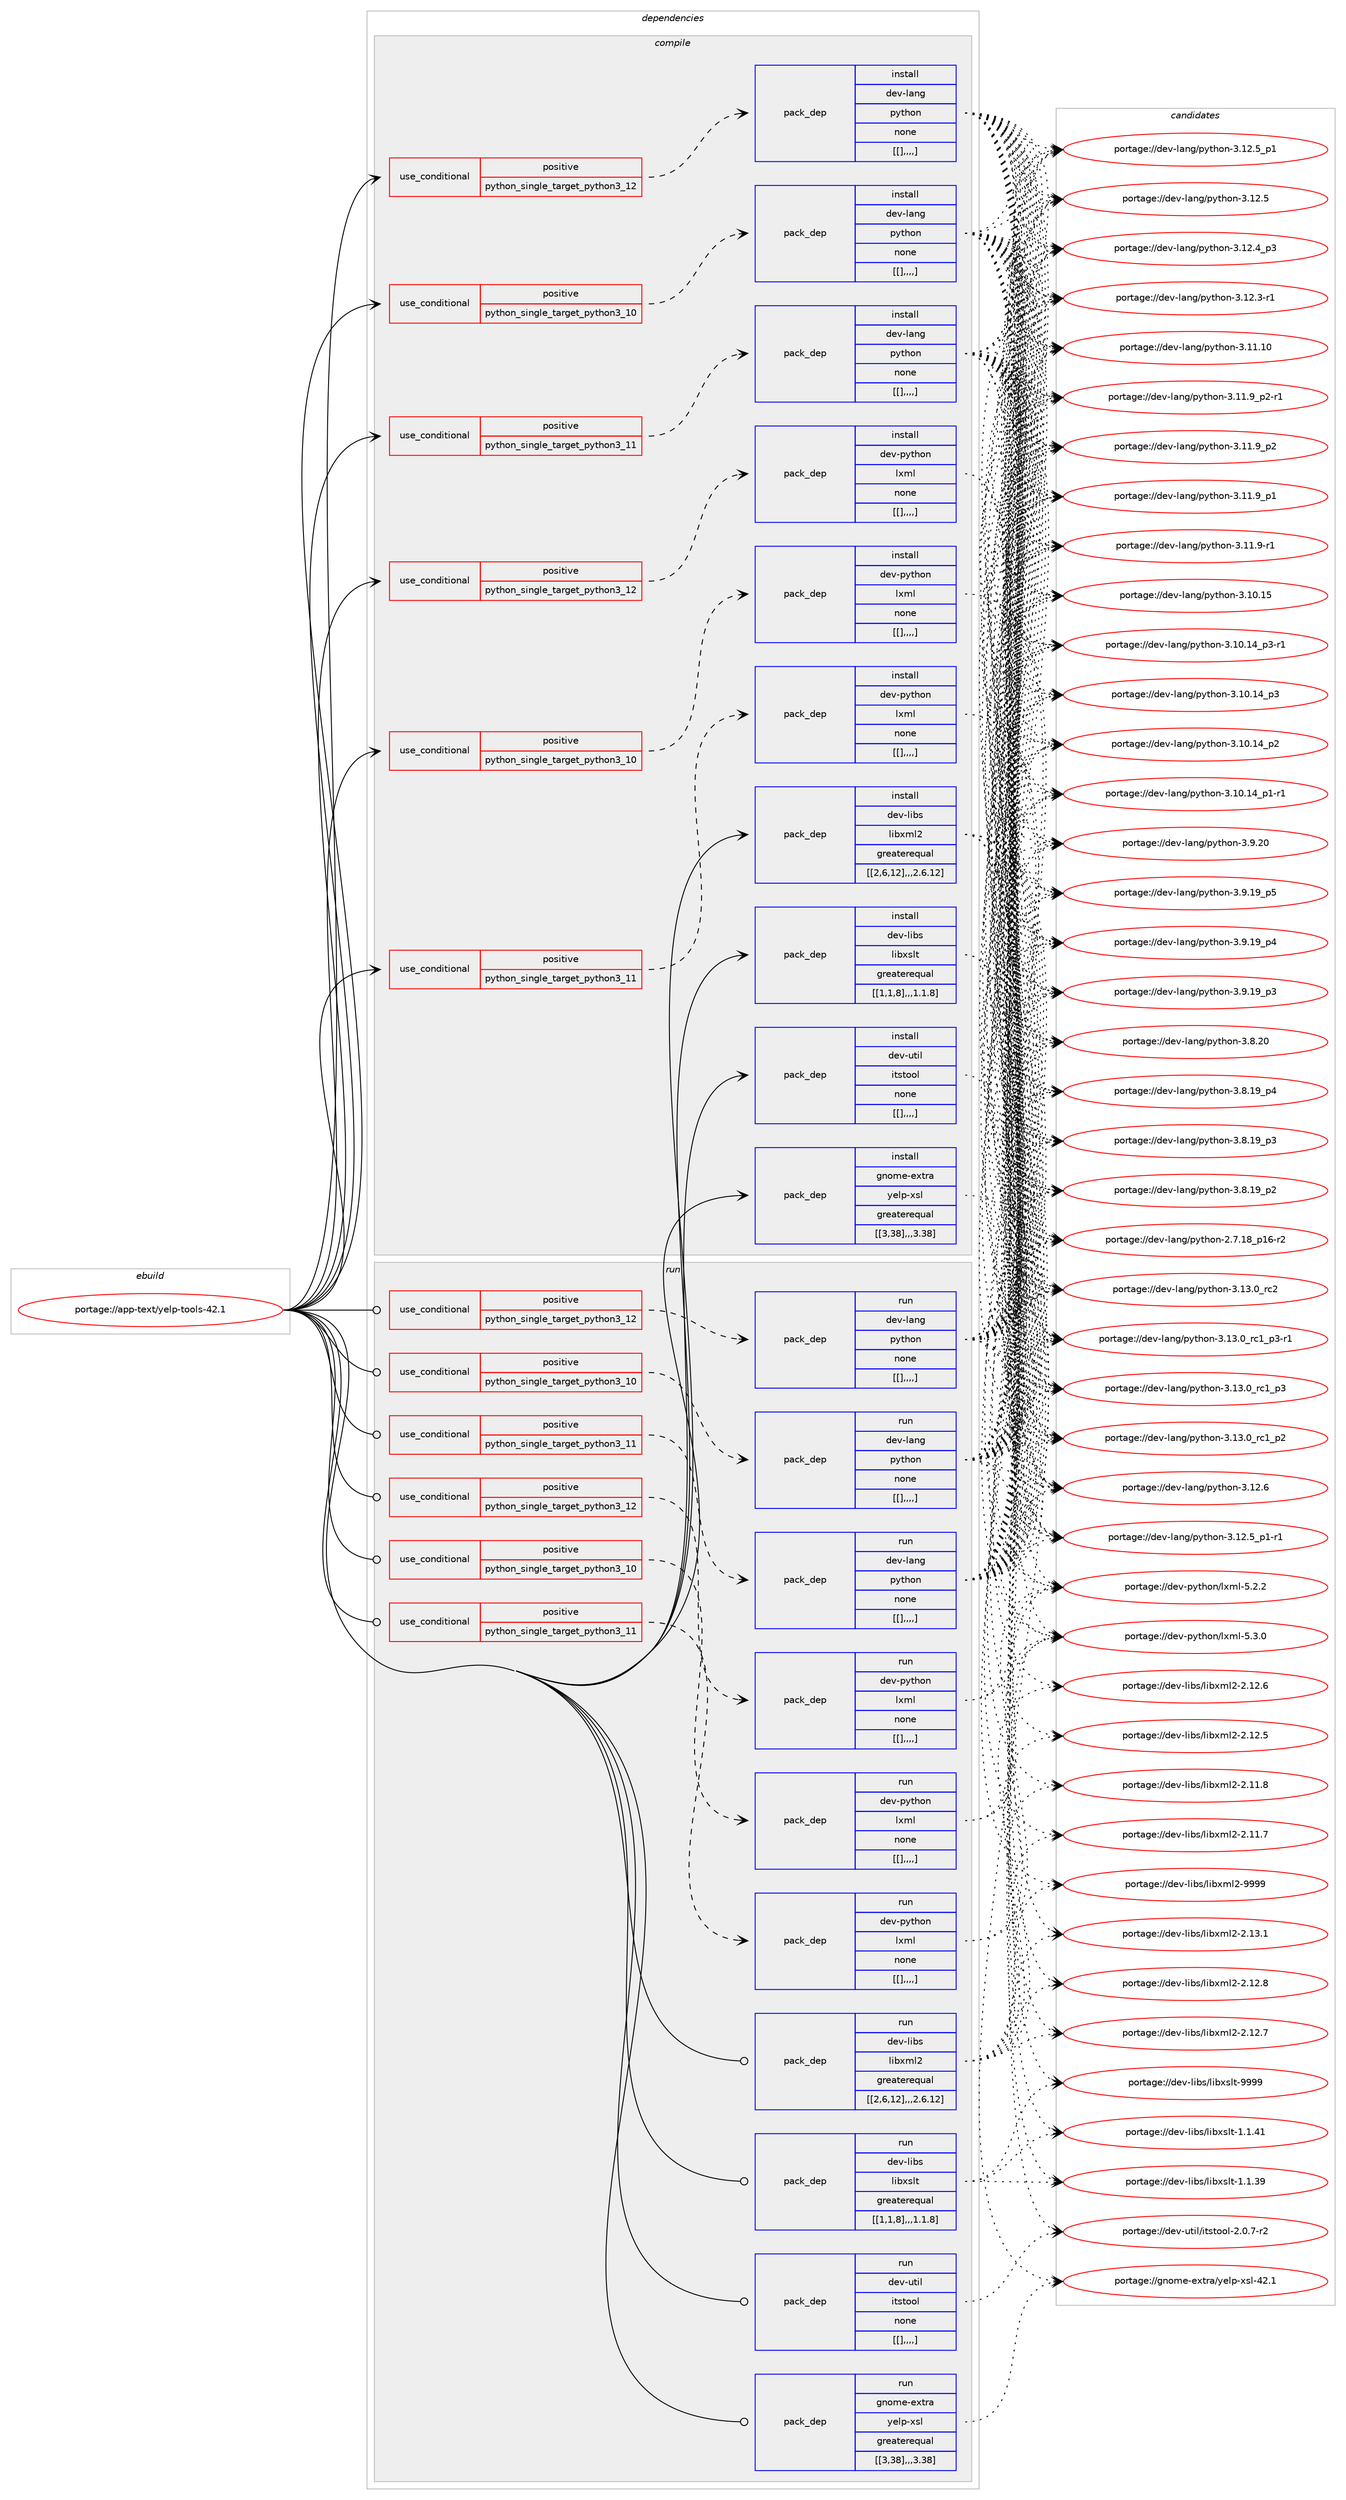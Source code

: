 digraph prolog {

# *************
# Graph options
# *************

newrank=true;
concentrate=true;
compound=true;
graph [rankdir=LR,fontname=Helvetica,fontsize=10,ranksep=1.5];#, ranksep=2.5, nodesep=0.2];
edge  [arrowhead=vee];
node  [fontname=Helvetica,fontsize=10];

# **********
# The ebuild
# **********

subgraph cluster_leftcol {
color=gray;
label=<<i>ebuild</i>>;
id [label="portage://app-text/yelp-tools-42.1", color=red, width=4, href="../app-text/yelp-tools-42.1.svg"];
}

# ****************
# The dependencies
# ****************

subgraph cluster_midcol {
color=gray;
label=<<i>dependencies</i>>;
subgraph cluster_compile {
fillcolor="#eeeeee";
style=filled;
label=<<i>compile</i>>;
subgraph cond16400 {
dependency60601 [label=<<TABLE BORDER="0" CELLBORDER="1" CELLSPACING="0" CELLPADDING="4"><TR><TD ROWSPAN="3" CELLPADDING="10">use_conditional</TD></TR><TR><TD>positive</TD></TR><TR><TD>python_single_target_python3_10</TD></TR></TABLE>>, shape=none, color=red];
subgraph pack43682 {
dependency60602 [label=<<TABLE BORDER="0" CELLBORDER="1" CELLSPACING="0" CELLPADDING="4" WIDTH="220"><TR><TD ROWSPAN="6" CELLPADDING="30">pack_dep</TD></TR><TR><TD WIDTH="110">install</TD></TR><TR><TD>dev-lang</TD></TR><TR><TD>python</TD></TR><TR><TD>none</TD></TR><TR><TD>[[],,,,]</TD></TR></TABLE>>, shape=none, color=blue];
}
dependency60601:e -> dependency60602:w [weight=20,style="dashed",arrowhead="vee"];
}
id:e -> dependency60601:w [weight=20,style="solid",arrowhead="vee"];
subgraph cond16401 {
dependency60603 [label=<<TABLE BORDER="0" CELLBORDER="1" CELLSPACING="0" CELLPADDING="4"><TR><TD ROWSPAN="3" CELLPADDING="10">use_conditional</TD></TR><TR><TD>positive</TD></TR><TR><TD>python_single_target_python3_10</TD></TR></TABLE>>, shape=none, color=red];
subgraph pack43683 {
dependency60604 [label=<<TABLE BORDER="0" CELLBORDER="1" CELLSPACING="0" CELLPADDING="4" WIDTH="220"><TR><TD ROWSPAN="6" CELLPADDING="30">pack_dep</TD></TR><TR><TD WIDTH="110">install</TD></TR><TR><TD>dev-python</TD></TR><TR><TD>lxml</TD></TR><TR><TD>none</TD></TR><TR><TD>[[],,,,]</TD></TR></TABLE>>, shape=none, color=blue];
}
dependency60603:e -> dependency60604:w [weight=20,style="dashed",arrowhead="vee"];
}
id:e -> dependency60603:w [weight=20,style="solid",arrowhead="vee"];
subgraph cond16402 {
dependency60605 [label=<<TABLE BORDER="0" CELLBORDER="1" CELLSPACING="0" CELLPADDING="4"><TR><TD ROWSPAN="3" CELLPADDING="10">use_conditional</TD></TR><TR><TD>positive</TD></TR><TR><TD>python_single_target_python3_11</TD></TR></TABLE>>, shape=none, color=red];
subgraph pack43684 {
dependency60606 [label=<<TABLE BORDER="0" CELLBORDER="1" CELLSPACING="0" CELLPADDING="4" WIDTH="220"><TR><TD ROWSPAN="6" CELLPADDING="30">pack_dep</TD></TR><TR><TD WIDTH="110">install</TD></TR><TR><TD>dev-lang</TD></TR><TR><TD>python</TD></TR><TR><TD>none</TD></TR><TR><TD>[[],,,,]</TD></TR></TABLE>>, shape=none, color=blue];
}
dependency60605:e -> dependency60606:w [weight=20,style="dashed",arrowhead="vee"];
}
id:e -> dependency60605:w [weight=20,style="solid",arrowhead="vee"];
subgraph cond16403 {
dependency60607 [label=<<TABLE BORDER="0" CELLBORDER="1" CELLSPACING="0" CELLPADDING="4"><TR><TD ROWSPAN="3" CELLPADDING="10">use_conditional</TD></TR><TR><TD>positive</TD></TR><TR><TD>python_single_target_python3_11</TD></TR></TABLE>>, shape=none, color=red];
subgraph pack43685 {
dependency60608 [label=<<TABLE BORDER="0" CELLBORDER="1" CELLSPACING="0" CELLPADDING="4" WIDTH="220"><TR><TD ROWSPAN="6" CELLPADDING="30">pack_dep</TD></TR><TR><TD WIDTH="110">install</TD></TR><TR><TD>dev-python</TD></TR><TR><TD>lxml</TD></TR><TR><TD>none</TD></TR><TR><TD>[[],,,,]</TD></TR></TABLE>>, shape=none, color=blue];
}
dependency60607:e -> dependency60608:w [weight=20,style="dashed",arrowhead="vee"];
}
id:e -> dependency60607:w [weight=20,style="solid",arrowhead="vee"];
subgraph cond16404 {
dependency60609 [label=<<TABLE BORDER="0" CELLBORDER="1" CELLSPACING="0" CELLPADDING="4"><TR><TD ROWSPAN="3" CELLPADDING="10">use_conditional</TD></TR><TR><TD>positive</TD></TR><TR><TD>python_single_target_python3_12</TD></TR></TABLE>>, shape=none, color=red];
subgraph pack43686 {
dependency60610 [label=<<TABLE BORDER="0" CELLBORDER="1" CELLSPACING="0" CELLPADDING="4" WIDTH="220"><TR><TD ROWSPAN="6" CELLPADDING="30">pack_dep</TD></TR><TR><TD WIDTH="110">install</TD></TR><TR><TD>dev-lang</TD></TR><TR><TD>python</TD></TR><TR><TD>none</TD></TR><TR><TD>[[],,,,]</TD></TR></TABLE>>, shape=none, color=blue];
}
dependency60609:e -> dependency60610:w [weight=20,style="dashed",arrowhead="vee"];
}
id:e -> dependency60609:w [weight=20,style="solid",arrowhead="vee"];
subgraph cond16405 {
dependency60611 [label=<<TABLE BORDER="0" CELLBORDER="1" CELLSPACING="0" CELLPADDING="4"><TR><TD ROWSPAN="3" CELLPADDING="10">use_conditional</TD></TR><TR><TD>positive</TD></TR><TR><TD>python_single_target_python3_12</TD></TR></TABLE>>, shape=none, color=red];
subgraph pack43687 {
dependency60612 [label=<<TABLE BORDER="0" CELLBORDER="1" CELLSPACING="0" CELLPADDING="4" WIDTH="220"><TR><TD ROWSPAN="6" CELLPADDING="30">pack_dep</TD></TR><TR><TD WIDTH="110">install</TD></TR><TR><TD>dev-python</TD></TR><TR><TD>lxml</TD></TR><TR><TD>none</TD></TR><TR><TD>[[],,,,]</TD></TR></TABLE>>, shape=none, color=blue];
}
dependency60611:e -> dependency60612:w [weight=20,style="dashed",arrowhead="vee"];
}
id:e -> dependency60611:w [weight=20,style="solid",arrowhead="vee"];
subgraph pack43688 {
dependency60613 [label=<<TABLE BORDER="0" CELLBORDER="1" CELLSPACING="0" CELLPADDING="4" WIDTH="220"><TR><TD ROWSPAN="6" CELLPADDING="30">pack_dep</TD></TR><TR><TD WIDTH="110">install</TD></TR><TR><TD>dev-libs</TD></TR><TR><TD>libxml2</TD></TR><TR><TD>greaterequal</TD></TR><TR><TD>[[2,6,12],,,2.6.12]</TD></TR></TABLE>>, shape=none, color=blue];
}
id:e -> dependency60613:w [weight=20,style="solid",arrowhead="vee"];
subgraph pack43689 {
dependency60614 [label=<<TABLE BORDER="0" CELLBORDER="1" CELLSPACING="0" CELLPADDING="4" WIDTH="220"><TR><TD ROWSPAN="6" CELLPADDING="30">pack_dep</TD></TR><TR><TD WIDTH="110">install</TD></TR><TR><TD>dev-libs</TD></TR><TR><TD>libxslt</TD></TR><TR><TD>greaterequal</TD></TR><TR><TD>[[1,1,8],,,1.1.8]</TD></TR></TABLE>>, shape=none, color=blue];
}
id:e -> dependency60614:w [weight=20,style="solid",arrowhead="vee"];
subgraph pack43690 {
dependency60615 [label=<<TABLE BORDER="0" CELLBORDER="1" CELLSPACING="0" CELLPADDING="4" WIDTH="220"><TR><TD ROWSPAN="6" CELLPADDING="30">pack_dep</TD></TR><TR><TD WIDTH="110">install</TD></TR><TR><TD>dev-util</TD></TR><TR><TD>itstool</TD></TR><TR><TD>none</TD></TR><TR><TD>[[],,,,]</TD></TR></TABLE>>, shape=none, color=blue];
}
id:e -> dependency60615:w [weight=20,style="solid",arrowhead="vee"];
subgraph pack43691 {
dependency60616 [label=<<TABLE BORDER="0" CELLBORDER="1" CELLSPACING="0" CELLPADDING="4" WIDTH="220"><TR><TD ROWSPAN="6" CELLPADDING="30">pack_dep</TD></TR><TR><TD WIDTH="110">install</TD></TR><TR><TD>gnome-extra</TD></TR><TR><TD>yelp-xsl</TD></TR><TR><TD>greaterequal</TD></TR><TR><TD>[[3,38],,,3.38]</TD></TR></TABLE>>, shape=none, color=blue];
}
id:e -> dependency60616:w [weight=20,style="solid",arrowhead="vee"];
}
subgraph cluster_compileandrun {
fillcolor="#eeeeee";
style=filled;
label=<<i>compile and run</i>>;
}
subgraph cluster_run {
fillcolor="#eeeeee";
style=filled;
label=<<i>run</i>>;
subgraph cond16406 {
dependency60617 [label=<<TABLE BORDER="0" CELLBORDER="1" CELLSPACING="0" CELLPADDING="4"><TR><TD ROWSPAN="3" CELLPADDING="10">use_conditional</TD></TR><TR><TD>positive</TD></TR><TR><TD>python_single_target_python3_10</TD></TR></TABLE>>, shape=none, color=red];
subgraph pack43692 {
dependency60618 [label=<<TABLE BORDER="0" CELLBORDER="1" CELLSPACING="0" CELLPADDING="4" WIDTH="220"><TR><TD ROWSPAN="6" CELLPADDING="30">pack_dep</TD></TR><TR><TD WIDTH="110">run</TD></TR><TR><TD>dev-lang</TD></TR><TR><TD>python</TD></TR><TR><TD>none</TD></TR><TR><TD>[[],,,,]</TD></TR></TABLE>>, shape=none, color=blue];
}
dependency60617:e -> dependency60618:w [weight=20,style="dashed",arrowhead="vee"];
}
id:e -> dependency60617:w [weight=20,style="solid",arrowhead="odot"];
subgraph cond16407 {
dependency60619 [label=<<TABLE BORDER="0" CELLBORDER="1" CELLSPACING="0" CELLPADDING="4"><TR><TD ROWSPAN="3" CELLPADDING="10">use_conditional</TD></TR><TR><TD>positive</TD></TR><TR><TD>python_single_target_python3_10</TD></TR></TABLE>>, shape=none, color=red];
subgraph pack43693 {
dependency60620 [label=<<TABLE BORDER="0" CELLBORDER="1" CELLSPACING="0" CELLPADDING="4" WIDTH="220"><TR><TD ROWSPAN="6" CELLPADDING="30">pack_dep</TD></TR><TR><TD WIDTH="110">run</TD></TR><TR><TD>dev-python</TD></TR><TR><TD>lxml</TD></TR><TR><TD>none</TD></TR><TR><TD>[[],,,,]</TD></TR></TABLE>>, shape=none, color=blue];
}
dependency60619:e -> dependency60620:w [weight=20,style="dashed",arrowhead="vee"];
}
id:e -> dependency60619:w [weight=20,style="solid",arrowhead="odot"];
subgraph cond16408 {
dependency60621 [label=<<TABLE BORDER="0" CELLBORDER="1" CELLSPACING="0" CELLPADDING="4"><TR><TD ROWSPAN="3" CELLPADDING="10">use_conditional</TD></TR><TR><TD>positive</TD></TR><TR><TD>python_single_target_python3_11</TD></TR></TABLE>>, shape=none, color=red];
subgraph pack43694 {
dependency60622 [label=<<TABLE BORDER="0" CELLBORDER="1" CELLSPACING="0" CELLPADDING="4" WIDTH="220"><TR><TD ROWSPAN="6" CELLPADDING="30">pack_dep</TD></TR><TR><TD WIDTH="110">run</TD></TR><TR><TD>dev-lang</TD></TR><TR><TD>python</TD></TR><TR><TD>none</TD></TR><TR><TD>[[],,,,]</TD></TR></TABLE>>, shape=none, color=blue];
}
dependency60621:e -> dependency60622:w [weight=20,style="dashed",arrowhead="vee"];
}
id:e -> dependency60621:w [weight=20,style="solid",arrowhead="odot"];
subgraph cond16409 {
dependency60623 [label=<<TABLE BORDER="0" CELLBORDER="1" CELLSPACING="0" CELLPADDING="4"><TR><TD ROWSPAN="3" CELLPADDING="10">use_conditional</TD></TR><TR><TD>positive</TD></TR><TR><TD>python_single_target_python3_11</TD></TR></TABLE>>, shape=none, color=red];
subgraph pack43695 {
dependency60624 [label=<<TABLE BORDER="0" CELLBORDER="1" CELLSPACING="0" CELLPADDING="4" WIDTH="220"><TR><TD ROWSPAN="6" CELLPADDING="30">pack_dep</TD></TR><TR><TD WIDTH="110">run</TD></TR><TR><TD>dev-python</TD></TR><TR><TD>lxml</TD></TR><TR><TD>none</TD></TR><TR><TD>[[],,,,]</TD></TR></TABLE>>, shape=none, color=blue];
}
dependency60623:e -> dependency60624:w [weight=20,style="dashed",arrowhead="vee"];
}
id:e -> dependency60623:w [weight=20,style="solid",arrowhead="odot"];
subgraph cond16410 {
dependency60625 [label=<<TABLE BORDER="0" CELLBORDER="1" CELLSPACING="0" CELLPADDING="4"><TR><TD ROWSPAN="3" CELLPADDING="10">use_conditional</TD></TR><TR><TD>positive</TD></TR><TR><TD>python_single_target_python3_12</TD></TR></TABLE>>, shape=none, color=red];
subgraph pack43696 {
dependency60626 [label=<<TABLE BORDER="0" CELLBORDER="1" CELLSPACING="0" CELLPADDING="4" WIDTH="220"><TR><TD ROWSPAN="6" CELLPADDING="30">pack_dep</TD></TR><TR><TD WIDTH="110">run</TD></TR><TR><TD>dev-lang</TD></TR><TR><TD>python</TD></TR><TR><TD>none</TD></TR><TR><TD>[[],,,,]</TD></TR></TABLE>>, shape=none, color=blue];
}
dependency60625:e -> dependency60626:w [weight=20,style="dashed",arrowhead="vee"];
}
id:e -> dependency60625:w [weight=20,style="solid",arrowhead="odot"];
subgraph cond16411 {
dependency60627 [label=<<TABLE BORDER="0" CELLBORDER="1" CELLSPACING="0" CELLPADDING="4"><TR><TD ROWSPAN="3" CELLPADDING="10">use_conditional</TD></TR><TR><TD>positive</TD></TR><TR><TD>python_single_target_python3_12</TD></TR></TABLE>>, shape=none, color=red];
subgraph pack43697 {
dependency60628 [label=<<TABLE BORDER="0" CELLBORDER="1" CELLSPACING="0" CELLPADDING="4" WIDTH="220"><TR><TD ROWSPAN="6" CELLPADDING="30">pack_dep</TD></TR><TR><TD WIDTH="110">run</TD></TR><TR><TD>dev-python</TD></TR><TR><TD>lxml</TD></TR><TR><TD>none</TD></TR><TR><TD>[[],,,,]</TD></TR></TABLE>>, shape=none, color=blue];
}
dependency60627:e -> dependency60628:w [weight=20,style="dashed",arrowhead="vee"];
}
id:e -> dependency60627:w [weight=20,style="solid",arrowhead="odot"];
subgraph pack43698 {
dependency60629 [label=<<TABLE BORDER="0" CELLBORDER="1" CELLSPACING="0" CELLPADDING="4" WIDTH="220"><TR><TD ROWSPAN="6" CELLPADDING="30">pack_dep</TD></TR><TR><TD WIDTH="110">run</TD></TR><TR><TD>dev-libs</TD></TR><TR><TD>libxml2</TD></TR><TR><TD>greaterequal</TD></TR><TR><TD>[[2,6,12],,,2.6.12]</TD></TR></TABLE>>, shape=none, color=blue];
}
id:e -> dependency60629:w [weight=20,style="solid",arrowhead="odot"];
subgraph pack43699 {
dependency60630 [label=<<TABLE BORDER="0" CELLBORDER="1" CELLSPACING="0" CELLPADDING="4" WIDTH="220"><TR><TD ROWSPAN="6" CELLPADDING="30">pack_dep</TD></TR><TR><TD WIDTH="110">run</TD></TR><TR><TD>dev-libs</TD></TR><TR><TD>libxslt</TD></TR><TR><TD>greaterequal</TD></TR><TR><TD>[[1,1,8],,,1.1.8]</TD></TR></TABLE>>, shape=none, color=blue];
}
id:e -> dependency60630:w [weight=20,style="solid",arrowhead="odot"];
subgraph pack43700 {
dependency60631 [label=<<TABLE BORDER="0" CELLBORDER="1" CELLSPACING="0" CELLPADDING="4" WIDTH="220"><TR><TD ROWSPAN="6" CELLPADDING="30">pack_dep</TD></TR><TR><TD WIDTH="110">run</TD></TR><TR><TD>dev-util</TD></TR><TR><TD>itstool</TD></TR><TR><TD>none</TD></TR><TR><TD>[[],,,,]</TD></TR></TABLE>>, shape=none, color=blue];
}
id:e -> dependency60631:w [weight=20,style="solid",arrowhead="odot"];
subgraph pack43701 {
dependency60632 [label=<<TABLE BORDER="0" CELLBORDER="1" CELLSPACING="0" CELLPADDING="4" WIDTH="220"><TR><TD ROWSPAN="6" CELLPADDING="30">pack_dep</TD></TR><TR><TD WIDTH="110">run</TD></TR><TR><TD>gnome-extra</TD></TR><TR><TD>yelp-xsl</TD></TR><TR><TD>greaterequal</TD></TR><TR><TD>[[3,38],,,3.38]</TD></TR></TABLE>>, shape=none, color=blue];
}
id:e -> dependency60632:w [weight=20,style="solid",arrowhead="odot"];
}
}

# **************
# The candidates
# **************

subgraph cluster_choices {
rank=same;
color=gray;
label=<<i>candidates</i>>;

subgraph choice43682 {
color=black;
nodesep=1;
choice10010111845108971101034711212111610411111045514649514648951149950 [label="portage://dev-lang/python-3.13.0_rc2", color=red, width=4,href="../dev-lang/python-3.13.0_rc2.svg"];
choice1001011184510897110103471121211161041111104551464951464895114994995112514511449 [label="portage://dev-lang/python-3.13.0_rc1_p3-r1", color=red, width=4,href="../dev-lang/python-3.13.0_rc1_p3-r1.svg"];
choice100101118451089711010347112121116104111110455146495146489511499499511251 [label="portage://dev-lang/python-3.13.0_rc1_p3", color=red, width=4,href="../dev-lang/python-3.13.0_rc1_p3.svg"];
choice100101118451089711010347112121116104111110455146495146489511499499511250 [label="portage://dev-lang/python-3.13.0_rc1_p2", color=red, width=4,href="../dev-lang/python-3.13.0_rc1_p2.svg"];
choice10010111845108971101034711212111610411111045514649504654 [label="portage://dev-lang/python-3.12.6", color=red, width=4,href="../dev-lang/python-3.12.6.svg"];
choice1001011184510897110103471121211161041111104551464950465395112494511449 [label="portage://dev-lang/python-3.12.5_p1-r1", color=red, width=4,href="../dev-lang/python-3.12.5_p1-r1.svg"];
choice100101118451089711010347112121116104111110455146495046539511249 [label="portage://dev-lang/python-3.12.5_p1", color=red, width=4,href="../dev-lang/python-3.12.5_p1.svg"];
choice10010111845108971101034711212111610411111045514649504653 [label="portage://dev-lang/python-3.12.5", color=red, width=4,href="../dev-lang/python-3.12.5.svg"];
choice100101118451089711010347112121116104111110455146495046529511251 [label="portage://dev-lang/python-3.12.4_p3", color=red, width=4,href="../dev-lang/python-3.12.4_p3.svg"];
choice100101118451089711010347112121116104111110455146495046514511449 [label="portage://dev-lang/python-3.12.3-r1", color=red, width=4,href="../dev-lang/python-3.12.3-r1.svg"];
choice1001011184510897110103471121211161041111104551464949464948 [label="portage://dev-lang/python-3.11.10", color=red, width=4,href="../dev-lang/python-3.11.10.svg"];
choice1001011184510897110103471121211161041111104551464949465795112504511449 [label="portage://dev-lang/python-3.11.9_p2-r1", color=red, width=4,href="../dev-lang/python-3.11.9_p2-r1.svg"];
choice100101118451089711010347112121116104111110455146494946579511250 [label="portage://dev-lang/python-3.11.9_p2", color=red, width=4,href="../dev-lang/python-3.11.9_p2.svg"];
choice100101118451089711010347112121116104111110455146494946579511249 [label="portage://dev-lang/python-3.11.9_p1", color=red, width=4,href="../dev-lang/python-3.11.9_p1.svg"];
choice100101118451089711010347112121116104111110455146494946574511449 [label="portage://dev-lang/python-3.11.9-r1", color=red, width=4,href="../dev-lang/python-3.11.9-r1.svg"];
choice1001011184510897110103471121211161041111104551464948464953 [label="portage://dev-lang/python-3.10.15", color=red, width=4,href="../dev-lang/python-3.10.15.svg"];
choice100101118451089711010347112121116104111110455146494846495295112514511449 [label="portage://dev-lang/python-3.10.14_p3-r1", color=red, width=4,href="../dev-lang/python-3.10.14_p3-r1.svg"];
choice10010111845108971101034711212111610411111045514649484649529511251 [label="portage://dev-lang/python-3.10.14_p3", color=red, width=4,href="../dev-lang/python-3.10.14_p3.svg"];
choice10010111845108971101034711212111610411111045514649484649529511250 [label="portage://dev-lang/python-3.10.14_p2", color=red, width=4,href="../dev-lang/python-3.10.14_p2.svg"];
choice100101118451089711010347112121116104111110455146494846495295112494511449 [label="portage://dev-lang/python-3.10.14_p1-r1", color=red, width=4,href="../dev-lang/python-3.10.14_p1-r1.svg"];
choice10010111845108971101034711212111610411111045514657465048 [label="portage://dev-lang/python-3.9.20", color=red, width=4,href="../dev-lang/python-3.9.20.svg"];
choice100101118451089711010347112121116104111110455146574649579511253 [label="portage://dev-lang/python-3.9.19_p5", color=red, width=4,href="../dev-lang/python-3.9.19_p5.svg"];
choice100101118451089711010347112121116104111110455146574649579511252 [label="portage://dev-lang/python-3.9.19_p4", color=red, width=4,href="../dev-lang/python-3.9.19_p4.svg"];
choice100101118451089711010347112121116104111110455146574649579511251 [label="portage://dev-lang/python-3.9.19_p3", color=red, width=4,href="../dev-lang/python-3.9.19_p3.svg"];
choice10010111845108971101034711212111610411111045514656465048 [label="portage://dev-lang/python-3.8.20", color=red, width=4,href="../dev-lang/python-3.8.20.svg"];
choice100101118451089711010347112121116104111110455146564649579511252 [label="portage://dev-lang/python-3.8.19_p4", color=red, width=4,href="../dev-lang/python-3.8.19_p4.svg"];
choice100101118451089711010347112121116104111110455146564649579511251 [label="portage://dev-lang/python-3.8.19_p3", color=red, width=4,href="../dev-lang/python-3.8.19_p3.svg"];
choice100101118451089711010347112121116104111110455146564649579511250 [label="portage://dev-lang/python-3.8.19_p2", color=red, width=4,href="../dev-lang/python-3.8.19_p2.svg"];
choice100101118451089711010347112121116104111110455046554649569511249544511450 [label="portage://dev-lang/python-2.7.18_p16-r2", color=red, width=4,href="../dev-lang/python-2.7.18_p16-r2.svg"];
dependency60602:e -> choice10010111845108971101034711212111610411111045514649514648951149950:w [style=dotted,weight="100"];
dependency60602:e -> choice1001011184510897110103471121211161041111104551464951464895114994995112514511449:w [style=dotted,weight="100"];
dependency60602:e -> choice100101118451089711010347112121116104111110455146495146489511499499511251:w [style=dotted,weight="100"];
dependency60602:e -> choice100101118451089711010347112121116104111110455146495146489511499499511250:w [style=dotted,weight="100"];
dependency60602:e -> choice10010111845108971101034711212111610411111045514649504654:w [style=dotted,weight="100"];
dependency60602:e -> choice1001011184510897110103471121211161041111104551464950465395112494511449:w [style=dotted,weight="100"];
dependency60602:e -> choice100101118451089711010347112121116104111110455146495046539511249:w [style=dotted,weight="100"];
dependency60602:e -> choice10010111845108971101034711212111610411111045514649504653:w [style=dotted,weight="100"];
dependency60602:e -> choice100101118451089711010347112121116104111110455146495046529511251:w [style=dotted,weight="100"];
dependency60602:e -> choice100101118451089711010347112121116104111110455146495046514511449:w [style=dotted,weight="100"];
dependency60602:e -> choice1001011184510897110103471121211161041111104551464949464948:w [style=dotted,weight="100"];
dependency60602:e -> choice1001011184510897110103471121211161041111104551464949465795112504511449:w [style=dotted,weight="100"];
dependency60602:e -> choice100101118451089711010347112121116104111110455146494946579511250:w [style=dotted,weight="100"];
dependency60602:e -> choice100101118451089711010347112121116104111110455146494946579511249:w [style=dotted,weight="100"];
dependency60602:e -> choice100101118451089711010347112121116104111110455146494946574511449:w [style=dotted,weight="100"];
dependency60602:e -> choice1001011184510897110103471121211161041111104551464948464953:w [style=dotted,weight="100"];
dependency60602:e -> choice100101118451089711010347112121116104111110455146494846495295112514511449:w [style=dotted,weight="100"];
dependency60602:e -> choice10010111845108971101034711212111610411111045514649484649529511251:w [style=dotted,weight="100"];
dependency60602:e -> choice10010111845108971101034711212111610411111045514649484649529511250:w [style=dotted,weight="100"];
dependency60602:e -> choice100101118451089711010347112121116104111110455146494846495295112494511449:w [style=dotted,weight="100"];
dependency60602:e -> choice10010111845108971101034711212111610411111045514657465048:w [style=dotted,weight="100"];
dependency60602:e -> choice100101118451089711010347112121116104111110455146574649579511253:w [style=dotted,weight="100"];
dependency60602:e -> choice100101118451089711010347112121116104111110455146574649579511252:w [style=dotted,weight="100"];
dependency60602:e -> choice100101118451089711010347112121116104111110455146574649579511251:w [style=dotted,weight="100"];
dependency60602:e -> choice10010111845108971101034711212111610411111045514656465048:w [style=dotted,weight="100"];
dependency60602:e -> choice100101118451089711010347112121116104111110455146564649579511252:w [style=dotted,weight="100"];
dependency60602:e -> choice100101118451089711010347112121116104111110455146564649579511251:w [style=dotted,weight="100"];
dependency60602:e -> choice100101118451089711010347112121116104111110455146564649579511250:w [style=dotted,weight="100"];
dependency60602:e -> choice100101118451089711010347112121116104111110455046554649569511249544511450:w [style=dotted,weight="100"];
}
subgraph choice43683 {
color=black;
nodesep=1;
choice1001011184511212111610411111047108120109108455346514648 [label="portage://dev-python/lxml-5.3.0", color=red, width=4,href="../dev-python/lxml-5.3.0.svg"];
choice1001011184511212111610411111047108120109108455346504650 [label="portage://dev-python/lxml-5.2.2", color=red, width=4,href="../dev-python/lxml-5.2.2.svg"];
dependency60604:e -> choice1001011184511212111610411111047108120109108455346514648:w [style=dotted,weight="100"];
dependency60604:e -> choice1001011184511212111610411111047108120109108455346504650:w [style=dotted,weight="100"];
}
subgraph choice43684 {
color=black;
nodesep=1;
choice10010111845108971101034711212111610411111045514649514648951149950 [label="portage://dev-lang/python-3.13.0_rc2", color=red, width=4,href="../dev-lang/python-3.13.0_rc2.svg"];
choice1001011184510897110103471121211161041111104551464951464895114994995112514511449 [label="portage://dev-lang/python-3.13.0_rc1_p3-r1", color=red, width=4,href="../dev-lang/python-3.13.0_rc1_p3-r1.svg"];
choice100101118451089711010347112121116104111110455146495146489511499499511251 [label="portage://dev-lang/python-3.13.0_rc1_p3", color=red, width=4,href="../dev-lang/python-3.13.0_rc1_p3.svg"];
choice100101118451089711010347112121116104111110455146495146489511499499511250 [label="portage://dev-lang/python-3.13.0_rc1_p2", color=red, width=4,href="../dev-lang/python-3.13.0_rc1_p2.svg"];
choice10010111845108971101034711212111610411111045514649504654 [label="portage://dev-lang/python-3.12.6", color=red, width=4,href="../dev-lang/python-3.12.6.svg"];
choice1001011184510897110103471121211161041111104551464950465395112494511449 [label="portage://dev-lang/python-3.12.5_p1-r1", color=red, width=4,href="../dev-lang/python-3.12.5_p1-r1.svg"];
choice100101118451089711010347112121116104111110455146495046539511249 [label="portage://dev-lang/python-3.12.5_p1", color=red, width=4,href="../dev-lang/python-3.12.5_p1.svg"];
choice10010111845108971101034711212111610411111045514649504653 [label="portage://dev-lang/python-3.12.5", color=red, width=4,href="../dev-lang/python-3.12.5.svg"];
choice100101118451089711010347112121116104111110455146495046529511251 [label="portage://dev-lang/python-3.12.4_p3", color=red, width=4,href="../dev-lang/python-3.12.4_p3.svg"];
choice100101118451089711010347112121116104111110455146495046514511449 [label="portage://dev-lang/python-3.12.3-r1", color=red, width=4,href="../dev-lang/python-3.12.3-r1.svg"];
choice1001011184510897110103471121211161041111104551464949464948 [label="portage://dev-lang/python-3.11.10", color=red, width=4,href="../dev-lang/python-3.11.10.svg"];
choice1001011184510897110103471121211161041111104551464949465795112504511449 [label="portage://dev-lang/python-3.11.9_p2-r1", color=red, width=4,href="../dev-lang/python-3.11.9_p2-r1.svg"];
choice100101118451089711010347112121116104111110455146494946579511250 [label="portage://dev-lang/python-3.11.9_p2", color=red, width=4,href="../dev-lang/python-3.11.9_p2.svg"];
choice100101118451089711010347112121116104111110455146494946579511249 [label="portage://dev-lang/python-3.11.9_p1", color=red, width=4,href="../dev-lang/python-3.11.9_p1.svg"];
choice100101118451089711010347112121116104111110455146494946574511449 [label="portage://dev-lang/python-3.11.9-r1", color=red, width=4,href="../dev-lang/python-3.11.9-r1.svg"];
choice1001011184510897110103471121211161041111104551464948464953 [label="portage://dev-lang/python-3.10.15", color=red, width=4,href="../dev-lang/python-3.10.15.svg"];
choice100101118451089711010347112121116104111110455146494846495295112514511449 [label="portage://dev-lang/python-3.10.14_p3-r1", color=red, width=4,href="../dev-lang/python-3.10.14_p3-r1.svg"];
choice10010111845108971101034711212111610411111045514649484649529511251 [label="portage://dev-lang/python-3.10.14_p3", color=red, width=4,href="../dev-lang/python-3.10.14_p3.svg"];
choice10010111845108971101034711212111610411111045514649484649529511250 [label="portage://dev-lang/python-3.10.14_p2", color=red, width=4,href="../dev-lang/python-3.10.14_p2.svg"];
choice100101118451089711010347112121116104111110455146494846495295112494511449 [label="portage://dev-lang/python-3.10.14_p1-r1", color=red, width=4,href="../dev-lang/python-3.10.14_p1-r1.svg"];
choice10010111845108971101034711212111610411111045514657465048 [label="portage://dev-lang/python-3.9.20", color=red, width=4,href="../dev-lang/python-3.9.20.svg"];
choice100101118451089711010347112121116104111110455146574649579511253 [label="portage://dev-lang/python-3.9.19_p5", color=red, width=4,href="../dev-lang/python-3.9.19_p5.svg"];
choice100101118451089711010347112121116104111110455146574649579511252 [label="portage://dev-lang/python-3.9.19_p4", color=red, width=4,href="../dev-lang/python-3.9.19_p4.svg"];
choice100101118451089711010347112121116104111110455146574649579511251 [label="portage://dev-lang/python-3.9.19_p3", color=red, width=4,href="../dev-lang/python-3.9.19_p3.svg"];
choice10010111845108971101034711212111610411111045514656465048 [label="portage://dev-lang/python-3.8.20", color=red, width=4,href="../dev-lang/python-3.8.20.svg"];
choice100101118451089711010347112121116104111110455146564649579511252 [label="portage://dev-lang/python-3.8.19_p4", color=red, width=4,href="../dev-lang/python-3.8.19_p4.svg"];
choice100101118451089711010347112121116104111110455146564649579511251 [label="portage://dev-lang/python-3.8.19_p3", color=red, width=4,href="../dev-lang/python-3.8.19_p3.svg"];
choice100101118451089711010347112121116104111110455146564649579511250 [label="portage://dev-lang/python-3.8.19_p2", color=red, width=4,href="../dev-lang/python-3.8.19_p2.svg"];
choice100101118451089711010347112121116104111110455046554649569511249544511450 [label="portage://dev-lang/python-2.7.18_p16-r2", color=red, width=4,href="../dev-lang/python-2.7.18_p16-r2.svg"];
dependency60606:e -> choice10010111845108971101034711212111610411111045514649514648951149950:w [style=dotted,weight="100"];
dependency60606:e -> choice1001011184510897110103471121211161041111104551464951464895114994995112514511449:w [style=dotted,weight="100"];
dependency60606:e -> choice100101118451089711010347112121116104111110455146495146489511499499511251:w [style=dotted,weight="100"];
dependency60606:e -> choice100101118451089711010347112121116104111110455146495146489511499499511250:w [style=dotted,weight="100"];
dependency60606:e -> choice10010111845108971101034711212111610411111045514649504654:w [style=dotted,weight="100"];
dependency60606:e -> choice1001011184510897110103471121211161041111104551464950465395112494511449:w [style=dotted,weight="100"];
dependency60606:e -> choice100101118451089711010347112121116104111110455146495046539511249:w [style=dotted,weight="100"];
dependency60606:e -> choice10010111845108971101034711212111610411111045514649504653:w [style=dotted,weight="100"];
dependency60606:e -> choice100101118451089711010347112121116104111110455146495046529511251:w [style=dotted,weight="100"];
dependency60606:e -> choice100101118451089711010347112121116104111110455146495046514511449:w [style=dotted,weight="100"];
dependency60606:e -> choice1001011184510897110103471121211161041111104551464949464948:w [style=dotted,weight="100"];
dependency60606:e -> choice1001011184510897110103471121211161041111104551464949465795112504511449:w [style=dotted,weight="100"];
dependency60606:e -> choice100101118451089711010347112121116104111110455146494946579511250:w [style=dotted,weight="100"];
dependency60606:e -> choice100101118451089711010347112121116104111110455146494946579511249:w [style=dotted,weight="100"];
dependency60606:e -> choice100101118451089711010347112121116104111110455146494946574511449:w [style=dotted,weight="100"];
dependency60606:e -> choice1001011184510897110103471121211161041111104551464948464953:w [style=dotted,weight="100"];
dependency60606:e -> choice100101118451089711010347112121116104111110455146494846495295112514511449:w [style=dotted,weight="100"];
dependency60606:e -> choice10010111845108971101034711212111610411111045514649484649529511251:w [style=dotted,weight="100"];
dependency60606:e -> choice10010111845108971101034711212111610411111045514649484649529511250:w [style=dotted,weight="100"];
dependency60606:e -> choice100101118451089711010347112121116104111110455146494846495295112494511449:w [style=dotted,weight="100"];
dependency60606:e -> choice10010111845108971101034711212111610411111045514657465048:w [style=dotted,weight="100"];
dependency60606:e -> choice100101118451089711010347112121116104111110455146574649579511253:w [style=dotted,weight="100"];
dependency60606:e -> choice100101118451089711010347112121116104111110455146574649579511252:w [style=dotted,weight="100"];
dependency60606:e -> choice100101118451089711010347112121116104111110455146574649579511251:w [style=dotted,weight="100"];
dependency60606:e -> choice10010111845108971101034711212111610411111045514656465048:w [style=dotted,weight="100"];
dependency60606:e -> choice100101118451089711010347112121116104111110455146564649579511252:w [style=dotted,weight="100"];
dependency60606:e -> choice100101118451089711010347112121116104111110455146564649579511251:w [style=dotted,weight="100"];
dependency60606:e -> choice100101118451089711010347112121116104111110455146564649579511250:w [style=dotted,weight="100"];
dependency60606:e -> choice100101118451089711010347112121116104111110455046554649569511249544511450:w [style=dotted,weight="100"];
}
subgraph choice43685 {
color=black;
nodesep=1;
choice1001011184511212111610411111047108120109108455346514648 [label="portage://dev-python/lxml-5.3.0", color=red, width=4,href="../dev-python/lxml-5.3.0.svg"];
choice1001011184511212111610411111047108120109108455346504650 [label="portage://dev-python/lxml-5.2.2", color=red, width=4,href="../dev-python/lxml-5.2.2.svg"];
dependency60608:e -> choice1001011184511212111610411111047108120109108455346514648:w [style=dotted,weight="100"];
dependency60608:e -> choice1001011184511212111610411111047108120109108455346504650:w [style=dotted,weight="100"];
}
subgraph choice43686 {
color=black;
nodesep=1;
choice10010111845108971101034711212111610411111045514649514648951149950 [label="portage://dev-lang/python-3.13.0_rc2", color=red, width=4,href="../dev-lang/python-3.13.0_rc2.svg"];
choice1001011184510897110103471121211161041111104551464951464895114994995112514511449 [label="portage://dev-lang/python-3.13.0_rc1_p3-r1", color=red, width=4,href="../dev-lang/python-3.13.0_rc1_p3-r1.svg"];
choice100101118451089711010347112121116104111110455146495146489511499499511251 [label="portage://dev-lang/python-3.13.0_rc1_p3", color=red, width=4,href="../dev-lang/python-3.13.0_rc1_p3.svg"];
choice100101118451089711010347112121116104111110455146495146489511499499511250 [label="portage://dev-lang/python-3.13.0_rc1_p2", color=red, width=4,href="../dev-lang/python-3.13.0_rc1_p2.svg"];
choice10010111845108971101034711212111610411111045514649504654 [label="portage://dev-lang/python-3.12.6", color=red, width=4,href="../dev-lang/python-3.12.6.svg"];
choice1001011184510897110103471121211161041111104551464950465395112494511449 [label="portage://dev-lang/python-3.12.5_p1-r1", color=red, width=4,href="../dev-lang/python-3.12.5_p1-r1.svg"];
choice100101118451089711010347112121116104111110455146495046539511249 [label="portage://dev-lang/python-3.12.5_p1", color=red, width=4,href="../dev-lang/python-3.12.5_p1.svg"];
choice10010111845108971101034711212111610411111045514649504653 [label="portage://dev-lang/python-3.12.5", color=red, width=4,href="../dev-lang/python-3.12.5.svg"];
choice100101118451089711010347112121116104111110455146495046529511251 [label="portage://dev-lang/python-3.12.4_p3", color=red, width=4,href="../dev-lang/python-3.12.4_p3.svg"];
choice100101118451089711010347112121116104111110455146495046514511449 [label="portage://dev-lang/python-3.12.3-r1", color=red, width=4,href="../dev-lang/python-3.12.3-r1.svg"];
choice1001011184510897110103471121211161041111104551464949464948 [label="portage://dev-lang/python-3.11.10", color=red, width=4,href="../dev-lang/python-3.11.10.svg"];
choice1001011184510897110103471121211161041111104551464949465795112504511449 [label="portage://dev-lang/python-3.11.9_p2-r1", color=red, width=4,href="../dev-lang/python-3.11.9_p2-r1.svg"];
choice100101118451089711010347112121116104111110455146494946579511250 [label="portage://dev-lang/python-3.11.9_p2", color=red, width=4,href="../dev-lang/python-3.11.9_p2.svg"];
choice100101118451089711010347112121116104111110455146494946579511249 [label="portage://dev-lang/python-3.11.9_p1", color=red, width=4,href="../dev-lang/python-3.11.9_p1.svg"];
choice100101118451089711010347112121116104111110455146494946574511449 [label="portage://dev-lang/python-3.11.9-r1", color=red, width=4,href="../dev-lang/python-3.11.9-r1.svg"];
choice1001011184510897110103471121211161041111104551464948464953 [label="portage://dev-lang/python-3.10.15", color=red, width=4,href="../dev-lang/python-3.10.15.svg"];
choice100101118451089711010347112121116104111110455146494846495295112514511449 [label="portage://dev-lang/python-3.10.14_p3-r1", color=red, width=4,href="../dev-lang/python-3.10.14_p3-r1.svg"];
choice10010111845108971101034711212111610411111045514649484649529511251 [label="portage://dev-lang/python-3.10.14_p3", color=red, width=4,href="../dev-lang/python-3.10.14_p3.svg"];
choice10010111845108971101034711212111610411111045514649484649529511250 [label="portage://dev-lang/python-3.10.14_p2", color=red, width=4,href="../dev-lang/python-3.10.14_p2.svg"];
choice100101118451089711010347112121116104111110455146494846495295112494511449 [label="portage://dev-lang/python-3.10.14_p1-r1", color=red, width=4,href="../dev-lang/python-3.10.14_p1-r1.svg"];
choice10010111845108971101034711212111610411111045514657465048 [label="portage://dev-lang/python-3.9.20", color=red, width=4,href="../dev-lang/python-3.9.20.svg"];
choice100101118451089711010347112121116104111110455146574649579511253 [label="portage://dev-lang/python-3.9.19_p5", color=red, width=4,href="../dev-lang/python-3.9.19_p5.svg"];
choice100101118451089711010347112121116104111110455146574649579511252 [label="portage://dev-lang/python-3.9.19_p4", color=red, width=4,href="../dev-lang/python-3.9.19_p4.svg"];
choice100101118451089711010347112121116104111110455146574649579511251 [label="portage://dev-lang/python-3.9.19_p3", color=red, width=4,href="../dev-lang/python-3.9.19_p3.svg"];
choice10010111845108971101034711212111610411111045514656465048 [label="portage://dev-lang/python-3.8.20", color=red, width=4,href="../dev-lang/python-3.8.20.svg"];
choice100101118451089711010347112121116104111110455146564649579511252 [label="portage://dev-lang/python-3.8.19_p4", color=red, width=4,href="../dev-lang/python-3.8.19_p4.svg"];
choice100101118451089711010347112121116104111110455146564649579511251 [label="portage://dev-lang/python-3.8.19_p3", color=red, width=4,href="../dev-lang/python-3.8.19_p3.svg"];
choice100101118451089711010347112121116104111110455146564649579511250 [label="portage://dev-lang/python-3.8.19_p2", color=red, width=4,href="../dev-lang/python-3.8.19_p2.svg"];
choice100101118451089711010347112121116104111110455046554649569511249544511450 [label="portage://dev-lang/python-2.7.18_p16-r2", color=red, width=4,href="../dev-lang/python-2.7.18_p16-r2.svg"];
dependency60610:e -> choice10010111845108971101034711212111610411111045514649514648951149950:w [style=dotted,weight="100"];
dependency60610:e -> choice1001011184510897110103471121211161041111104551464951464895114994995112514511449:w [style=dotted,weight="100"];
dependency60610:e -> choice100101118451089711010347112121116104111110455146495146489511499499511251:w [style=dotted,weight="100"];
dependency60610:e -> choice100101118451089711010347112121116104111110455146495146489511499499511250:w [style=dotted,weight="100"];
dependency60610:e -> choice10010111845108971101034711212111610411111045514649504654:w [style=dotted,weight="100"];
dependency60610:e -> choice1001011184510897110103471121211161041111104551464950465395112494511449:w [style=dotted,weight="100"];
dependency60610:e -> choice100101118451089711010347112121116104111110455146495046539511249:w [style=dotted,weight="100"];
dependency60610:e -> choice10010111845108971101034711212111610411111045514649504653:w [style=dotted,weight="100"];
dependency60610:e -> choice100101118451089711010347112121116104111110455146495046529511251:w [style=dotted,weight="100"];
dependency60610:e -> choice100101118451089711010347112121116104111110455146495046514511449:w [style=dotted,weight="100"];
dependency60610:e -> choice1001011184510897110103471121211161041111104551464949464948:w [style=dotted,weight="100"];
dependency60610:e -> choice1001011184510897110103471121211161041111104551464949465795112504511449:w [style=dotted,weight="100"];
dependency60610:e -> choice100101118451089711010347112121116104111110455146494946579511250:w [style=dotted,weight="100"];
dependency60610:e -> choice100101118451089711010347112121116104111110455146494946579511249:w [style=dotted,weight="100"];
dependency60610:e -> choice100101118451089711010347112121116104111110455146494946574511449:w [style=dotted,weight="100"];
dependency60610:e -> choice1001011184510897110103471121211161041111104551464948464953:w [style=dotted,weight="100"];
dependency60610:e -> choice100101118451089711010347112121116104111110455146494846495295112514511449:w [style=dotted,weight="100"];
dependency60610:e -> choice10010111845108971101034711212111610411111045514649484649529511251:w [style=dotted,weight="100"];
dependency60610:e -> choice10010111845108971101034711212111610411111045514649484649529511250:w [style=dotted,weight="100"];
dependency60610:e -> choice100101118451089711010347112121116104111110455146494846495295112494511449:w [style=dotted,weight="100"];
dependency60610:e -> choice10010111845108971101034711212111610411111045514657465048:w [style=dotted,weight="100"];
dependency60610:e -> choice100101118451089711010347112121116104111110455146574649579511253:w [style=dotted,weight="100"];
dependency60610:e -> choice100101118451089711010347112121116104111110455146574649579511252:w [style=dotted,weight="100"];
dependency60610:e -> choice100101118451089711010347112121116104111110455146574649579511251:w [style=dotted,weight="100"];
dependency60610:e -> choice10010111845108971101034711212111610411111045514656465048:w [style=dotted,weight="100"];
dependency60610:e -> choice100101118451089711010347112121116104111110455146564649579511252:w [style=dotted,weight="100"];
dependency60610:e -> choice100101118451089711010347112121116104111110455146564649579511251:w [style=dotted,weight="100"];
dependency60610:e -> choice100101118451089711010347112121116104111110455146564649579511250:w [style=dotted,weight="100"];
dependency60610:e -> choice100101118451089711010347112121116104111110455046554649569511249544511450:w [style=dotted,weight="100"];
}
subgraph choice43687 {
color=black;
nodesep=1;
choice1001011184511212111610411111047108120109108455346514648 [label="portage://dev-python/lxml-5.3.0", color=red, width=4,href="../dev-python/lxml-5.3.0.svg"];
choice1001011184511212111610411111047108120109108455346504650 [label="portage://dev-python/lxml-5.2.2", color=red, width=4,href="../dev-python/lxml-5.2.2.svg"];
dependency60612:e -> choice1001011184511212111610411111047108120109108455346514648:w [style=dotted,weight="100"];
dependency60612:e -> choice1001011184511212111610411111047108120109108455346504650:w [style=dotted,weight="100"];
}
subgraph choice43688 {
color=black;
nodesep=1;
choice10010111845108105981154710810598120109108504557575757 [label="portage://dev-libs/libxml2-9999", color=red, width=4,href="../dev-libs/libxml2-9999.svg"];
choice100101118451081059811547108105981201091085045504649514649 [label="portage://dev-libs/libxml2-2.13.1", color=red, width=4,href="../dev-libs/libxml2-2.13.1.svg"];
choice100101118451081059811547108105981201091085045504649504656 [label="portage://dev-libs/libxml2-2.12.8", color=red, width=4,href="../dev-libs/libxml2-2.12.8.svg"];
choice100101118451081059811547108105981201091085045504649504655 [label="portage://dev-libs/libxml2-2.12.7", color=red, width=4,href="../dev-libs/libxml2-2.12.7.svg"];
choice100101118451081059811547108105981201091085045504649504654 [label="portage://dev-libs/libxml2-2.12.6", color=red, width=4,href="../dev-libs/libxml2-2.12.6.svg"];
choice100101118451081059811547108105981201091085045504649504653 [label="portage://dev-libs/libxml2-2.12.5", color=red, width=4,href="../dev-libs/libxml2-2.12.5.svg"];
choice100101118451081059811547108105981201091085045504649494656 [label="portage://dev-libs/libxml2-2.11.8", color=red, width=4,href="../dev-libs/libxml2-2.11.8.svg"];
choice100101118451081059811547108105981201091085045504649494655 [label="portage://dev-libs/libxml2-2.11.7", color=red, width=4,href="../dev-libs/libxml2-2.11.7.svg"];
dependency60613:e -> choice10010111845108105981154710810598120109108504557575757:w [style=dotted,weight="100"];
dependency60613:e -> choice100101118451081059811547108105981201091085045504649514649:w [style=dotted,weight="100"];
dependency60613:e -> choice100101118451081059811547108105981201091085045504649504656:w [style=dotted,weight="100"];
dependency60613:e -> choice100101118451081059811547108105981201091085045504649504655:w [style=dotted,weight="100"];
dependency60613:e -> choice100101118451081059811547108105981201091085045504649504654:w [style=dotted,weight="100"];
dependency60613:e -> choice100101118451081059811547108105981201091085045504649504653:w [style=dotted,weight="100"];
dependency60613:e -> choice100101118451081059811547108105981201091085045504649494656:w [style=dotted,weight="100"];
dependency60613:e -> choice100101118451081059811547108105981201091085045504649494655:w [style=dotted,weight="100"];
}
subgraph choice43689 {
color=black;
nodesep=1;
choice100101118451081059811547108105981201151081164557575757 [label="portage://dev-libs/libxslt-9999", color=red, width=4,href="../dev-libs/libxslt-9999.svg"];
choice1001011184510810598115471081059812011510811645494649465249 [label="portage://dev-libs/libxslt-1.1.41", color=red, width=4,href="../dev-libs/libxslt-1.1.41.svg"];
choice1001011184510810598115471081059812011510811645494649465157 [label="portage://dev-libs/libxslt-1.1.39", color=red, width=4,href="../dev-libs/libxslt-1.1.39.svg"];
dependency60614:e -> choice100101118451081059811547108105981201151081164557575757:w [style=dotted,weight="100"];
dependency60614:e -> choice1001011184510810598115471081059812011510811645494649465249:w [style=dotted,weight="100"];
dependency60614:e -> choice1001011184510810598115471081059812011510811645494649465157:w [style=dotted,weight="100"];
}
subgraph choice43690 {
color=black;
nodesep=1;
choice10010111845117116105108471051161151161111111084550464846554511450 [label="portage://dev-util/itstool-2.0.7-r2", color=red, width=4,href="../dev-util/itstool-2.0.7-r2.svg"];
dependency60615:e -> choice10010111845117116105108471051161151161111111084550464846554511450:w [style=dotted,weight="100"];
}
subgraph choice43691 {
color=black;
nodesep=1;
choice103110111109101451011201161149747121101108112451201151084552504649 [label="portage://gnome-extra/yelp-xsl-42.1", color=red, width=4,href="../gnome-extra/yelp-xsl-42.1.svg"];
dependency60616:e -> choice103110111109101451011201161149747121101108112451201151084552504649:w [style=dotted,weight="100"];
}
subgraph choice43692 {
color=black;
nodesep=1;
choice10010111845108971101034711212111610411111045514649514648951149950 [label="portage://dev-lang/python-3.13.0_rc2", color=red, width=4,href="../dev-lang/python-3.13.0_rc2.svg"];
choice1001011184510897110103471121211161041111104551464951464895114994995112514511449 [label="portage://dev-lang/python-3.13.0_rc1_p3-r1", color=red, width=4,href="../dev-lang/python-3.13.0_rc1_p3-r1.svg"];
choice100101118451089711010347112121116104111110455146495146489511499499511251 [label="portage://dev-lang/python-3.13.0_rc1_p3", color=red, width=4,href="../dev-lang/python-3.13.0_rc1_p3.svg"];
choice100101118451089711010347112121116104111110455146495146489511499499511250 [label="portage://dev-lang/python-3.13.0_rc1_p2", color=red, width=4,href="../dev-lang/python-3.13.0_rc1_p2.svg"];
choice10010111845108971101034711212111610411111045514649504654 [label="portage://dev-lang/python-3.12.6", color=red, width=4,href="../dev-lang/python-3.12.6.svg"];
choice1001011184510897110103471121211161041111104551464950465395112494511449 [label="portage://dev-lang/python-3.12.5_p1-r1", color=red, width=4,href="../dev-lang/python-3.12.5_p1-r1.svg"];
choice100101118451089711010347112121116104111110455146495046539511249 [label="portage://dev-lang/python-3.12.5_p1", color=red, width=4,href="../dev-lang/python-3.12.5_p1.svg"];
choice10010111845108971101034711212111610411111045514649504653 [label="portage://dev-lang/python-3.12.5", color=red, width=4,href="../dev-lang/python-3.12.5.svg"];
choice100101118451089711010347112121116104111110455146495046529511251 [label="portage://dev-lang/python-3.12.4_p3", color=red, width=4,href="../dev-lang/python-3.12.4_p3.svg"];
choice100101118451089711010347112121116104111110455146495046514511449 [label="portage://dev-lang/python-3.12.3-r1", color=red, width=4,href="../dev-lang/python-3.12.3-r1.svg"];
choice1001011184510897110103471121211161041111104551464949464948 [label="portage://dev-lang/python-3.11.10", color=red, width=4,href="../dev-lang/python-3.11.10.svg"];
choice1001011184510897110103471121211161041111104551464949465795112504511449 [label="portage://dev-lang/python-3.11.9_p2-r1", color=red, width=4,href="../dev-lang/python-3.11.9_p2-r1.svg"];
choice100101118451089711010347112121116104111110455146494946579511250 [label="portage://dev-lang/python-3.11.9_p2", color=red, width=4,href="../dev-lang/python-3.11.9_p2.svg"];
choice100101118451089711010347112121116104111110455146494946579511249 [label="portage://dev-lang/python-3.11.9_p1", color=red, width=4,href="../dev-lang/python-3.11.9_p1.svg"];
choice100101118451089711010347112121116104111110455146494946574511449 [label="portage://dev-lang/python-3.11.9-r1", color=red, width=4,href="../dev-lang/python-3.11.9-r1.svg"];
choice1001011184510897110103471121211161041111104551464948464953 [label="portage://dev-lang/python-3.10.15", color=red, width=4,href="../dev-lang/python-3.10.15.svg"];
choice100101118451089711010347112121116104111110455146494846495295112514511449 [label="portage://dev-lang/python-3.10.14_p3-r1", color=red, width=4,href="../dev-lang/python-3.10.14_p3-r1.svg"];
choice10010111845108971101034711212111610411111045514649484649529511251 [label="portage://dev-lang/python-3.10.14_p3", color=red, width=4,href="../dev-lang/python-3.10.14_p3.svg"];
choice10010111845108971101034711212111610411111045514649484649529511250 [label="portage://dev-lang/python-3.10.14_p2", color=red, width=4,href="../dev-lang/python-3.10.14_p2.svg"];
choice100101118451089711010347112121116104111110455146494846495295112494511449 [label="portage://dev-lang/python-3.10.14_p1-r1", color=red, width=4,href="../dev-lang/python-3.10.14_p1-r1.svg"];
choice10010111845108971101034711212111610411111045514657465048 [label="portage://dev-lang/python-3.9.20", color=red, width=4,href="../dev-lang/python-3.9.20.svg"];
choice100101118451089711010347112121116104111110455146574649579511253 [label="portage://dev-lang/python-3.9.19_p5", color=red, width=4,href="../dev-lang/python-3.9.19_p5.svg"];
choice100101118451089711010347112121116104111110455146574649579511252 [label="portage://dev-lang/python-3.9.19_p4", color=red, width=4,href="../dev-lang/python-3.9.19_p4.svg"];
choice100101118451089711010347112121116104111110455146574649579511251 [label="portage://dev-lang/python-3.9.19_p3", color=red, width=4,href="../dev-lang/python-3.9.19_p3.svg"];
choice10010111845108971101034711212111610411111045514656465048 [label="portage://dev-lang/python-3.8.20", color=red, width=4,href="../dev-lang/python-3.8.20.svg"];
choice100101118451089711010347112121116104111110455146564649579511252 [label="portage://dev-lang/python-3.8.19_p4", color=red, width=4,href="../dev-lang/python-3.8.19_p4.svg"];
choice100101118451089711010347112121116104111110455146564649579511251 [label="portage://dev-lang/python-3.8.19_p3", color=red, width=4,href="../dev-lang/python-3.8.19_p3.svg"];
choice100101118451089711010347112121116104111110455146564649579511250 [label="portage://dev-lang/python-3.8.19_p2", color=red, width=4,href="../dev-lang/python-3.8.19_p2.svg"];
choice100101118451089711010347112121116104111110455046554649569511249544511450 [label="portage://dev-lang/python-2.7.18_p16-r2", color=red, width=4,href="../dev-lang/python-2.7.18_p16-r2.svg"];
dependency60618:e -> choice10010111845108971101034711212111610411111045514649514648951149950:w [style=dotted,weight="100"];
dependency60618:e -> choice1001011184510897110103471121211161041111104551464951464895114994995112514511449:w [style=dotted,weight="100"];
dependency60618:e -> choice100101118451089711010347112121116104111110455146495146489511499499511251:w [style=dotted,weight="100"];
dependency60618:e -> choice100101118451089711010347112121116104111110455146495146489511499499511250:w [style=dotted,weight="100"];
dependency60618:e -> choice10010111845108971101034711212111610411111045514649504654:w [style=dotted,weight="100"];
dependency60618:e -> choice1001011184510897110103471121211161041111104551464950465395112494511449:w [style=dotted,weight="100"];
dependency60618:e -> choice100101118451089711010347112121116104111110455146495046539511249:w [style=dotted,weight="100"];
dependency60618:e -> choice10010111845108971101034711212111610411111045514649504653:w [style=dotted,weight="100"];
dependency60618:e -> choice100101118451089711010347112121116104111110455146495046529511251:w [style=dotted,weight="100"];
dependency60618:e -> choice100101118451089711010347112121116104111110455146495046514511449:w [style=dotted,weight="100"];
dependency60618:e -> choice1001011184510897110103471121211161041111104551464949464948:w [style=dotted,weight="100"];
dependency60618:e -> choice1001011184510897110103471121211161041111104551464949465795112504511449:w [style=dotted,weight="100"];
dependency60618:e -> choice100101118451089711010347112121116104111110455146494946579511250:w [style=dotted,weight="100"];
dependency60618:e -> choice100101118451089711010347112121116104111110455146494946579511249:w [style=dotted,weight="100"];
dependency60618:e -> choice100101118451089711010347112121116104111110455146494946574511449:w [style=dotted,weight="100"];
dependency60618:e -> choice1001011184510897110103471121211161041111104551464948464953:w [style=dotted,weight="100"];
dependency60618:e -> choice100101118451089711010347112121116104111110455146494846495295112514511449:w [style=dotted,weight="100"];
dependency60618:e -> choice10010111845108971101034711212111610411111045514649484649529511251:w [style=dotted,weight="100"];
dependency60618:e -> choice10010111845108971101034711212111610411111045514649484649529511250:w [style=dotted,weight="100"];
dependency60618:e -> choice100101118451089711010347112121116104111110455146494846495295112494511449:w [style=dotted,weight="100"];
dependency60618:e -> choice10010111845108971101034711212111610411111045514657465048:w [style=dotted,weight="100"];
dependency60618:e -> choice100101118451089711010347112121116104111110455146574649579511253:w [style=dotted,weight="100"];
dependency60618:e -> choice100101118451089711010347112121116104111110455146574649579511252:w [style=dotted,weight="100"];
dependency60618:e -> choice100101118451089711010347112121116104111110455146574649579511251:w [style=dotted,weight="100"];
dependency60618:e -> choice10010111845108971101034711212111610411111045514656465048:w [style=dotted,weight="100"];
dependency60618:e -> choice100101118451089711010347112121116104111110455146564649579511252:w [style=dotted,weight="100"];
dependency60618:e -> choice100101118451089711010347112121116104111110455146564649579511251:w [style=dotted,weight="100"];
dependency60618:e -> choice100101118451089711010347112121116104111110455146564649579511250:w [style=dotted,weight="100"];
dependency60618:e -> choice100101118451089711010347112121116104111110455046554649569511249544511450:w [style=dotted,weight="100"];
}
subgraph choice43693 {
color=black;
nodesep=1;
choice1001011184511212111610411111047108120109108455346514648 [label="portage://dev-python/lxml-5.3.0", color=red, width=4,href="../dev-python/lxml-5.3.0.svg"];
choice1001011184511212111610411111047108120109108455346504650 [label="portage://dev-python/lxml-5.2.2", color=red, width=4,href="../dev-python/lxml-5.2.2.svg"];
dependency60620:e -> choice1001011184511212111610411111047108120109108455346514648:w [style=dotted,weight="100"];
dependency60620:e -> choice1001011184511212111610411111047108120109108455346504650:w [style=dotted,weight="100"];
}
subgraph choice43694 {
color=black;
nodesep=1;
choice10010111845108971101034711212111610411111045514649514648951149950 [label="portage://dev-lang/python-3.13.0_rc2", color=red, width=4,href="../dev-lang/python-3.13.0_rc2.svg"];
choice1001011184510897110103471121211161041111104551464951464895114994995112514511449 [label="portage://dev-lang/python-3.13.0_rc1_p3-r1", color=red, width=4,href="../dev-lang/python-3.13.0_rc1_p3-r1.svg"];
choice100101118451089711010347112121116104111110455146495146489511499499511251 [label="portage://dev-lang/python-3.13.0_rc1_p3", color=red, width=4,href="../dev-lang/python-3.13.0_rc1_p3.svg"];
choice100101118451089711010347112121116104111110455146495146489511499499511250 [label="portage://dev-lang/python-3.13.0_rc1_p2", color=red, width=4,href="../dev-lang/python-3.13.0_rc1_p2.svg"];
choice10010111845108971101034711212111610411111045514649504654 [label="portage://dev-lang/python-3.12.6", color=red, width=4,href="../dev-lang/python-3.12.6.svg"];
choice1001011184510897110103471121211161041111104551464950465395112494511449 [label="portage://dev-lang/python-3.12.5_p1-r1", color=red, width=4,href="../dev-lang/python-3.12.5_p1-r1.svg"];
choice100101118451089711010347112121116104111110455146495046539511249 [label="portage://dev-lang/python-3.12.5_p1", color=red, width=4,href="../dev-lang/python-3.12.5_p1.svg"];
choice10010111845108971101034711212111610411111045514649504653 [label="portage://dev-lang/python-3.12.5", color=red, width=4,href="../dev-lang/python-3.12.5.svg"];
choice100101118451089711010347112121116104111110455146495046529511251 [label="portage://dev-lang/python-3.12.4_p3", color=red, width=4,href="../dev-lang/python-3.12.4_p3.svg"];
choice100101118451089711010347112121116104111110455146495046514511449 [label="portage://dev-lang/python-3.12.3-r1", color=red, width=4,href="../dev-lang/python-3.12.3-r1.svg"];
choice1001011184510897110103471121211161041111104551464949464948 [label="portage://dev-lang/python-3.11.10", color=red, width=4,href="../dev-lang/python-3.11.10.svg"];
choice1001011184510897110103471121211161041111104551464949465795112504511449 [label="portage://dev-lang/python-3.11.9_p2-r1", color=red, width=4,href="../dev-lang/python-3.11.9_p2-r1.svg"];
choice100101118451089711010347112121116104111110455146494946579511250 [label="portage://dev-lang/python-3.11.9_p2", color=red, width=4,href="../dev-lang/python-3.11.9_p2.svg"];
choice100101118451089711010347112121116104111110455146494946579511249 [label="portage://dev-lang/python-3.11.9_p1", color=red, width=4,href="../dev-lang/python-3.11.9_p1.svg"];
choice100101118451089711010347112121116104111110455146494946574511449 [label="portage://dev-lang/python-3.11.9-r1", color=red, width=4,href="../dev-lang/python-3.11.9-r1.svg"];
choice1001011184510897110103471121211161041111104551464948464953 [label="portage://dev-lang/python-3.10.15", color=red, width=4,href="../dev-lang/python-3.10.15.svg"];
choice100101118451089711010347112121116104111110455146494846495295112514511449 [label="portage://dev-lang/python-3.10.14_p3-r1", color=red, width=4,href="../dev-lang/python-3.10.14_p3-r1.svg"];
choice10010111845108971101034711212111610411111045514649484649529511251 [label="portage://dev-lang/python-3.10.14_p3", color=red, width=4,href="../dev-lang/python-3.10.14_p3.svg"];
choice10010111845108971101034711212111610411111045514649484649529511250 [label="portage://dev-lang/python-3.10.14_p2", color=red, width=4,href="../dev-lang/python-3.10.14_p2.svg"];
choice100101118451089711010347112121116104111110455146494846495295112494511449 [label="portage://dev-lang/python-3.10.14_p1-r1", color=red, width=4,href="../dev-lang/python-3.10.14_p1-r1.svg"];
choice10010111845108971101034711212111610411111045514657465048 [label="portage://dev-lang/python-3.9.20", color=red, width=4,href="../dev-lang/python-3.9.20.svg"];
choice100101118451089711010347112121116104111110455146574649579511253 [label="portage://dev-lang/python-3.9.19_p5", color=red, width=4,href="../dev-lang/python-3.9.19_p5.svg"];
choice100101118451089711010347112121116104111110455146574649579511252 [label="portage://dev-lang/python-3.9.19_p4", color=red, width=4,href="../dev-lang/python-3.9.19_p4.svg"];
choice100101118451089711010347112121116104111110455146574649579511251 [label="portage://dev-lang/python-3.9.19_p3", color=red, width=4,href="../dev-lang/python-3.9.19_p3.svg"];
choice10010111845108971101034711212111610411111045514656465048 [label="portage://dev-lang/python-3.8.20", color=red, width=4,href="../dev-lang/python-3.8.20.svg"];
choice100101118451089711010347112121116104111110455146564649579511252 [label="portage://dev-lang/python-3.8.19_p4", color=red, width=4,href="../dev-lang/python-3.8.19_p4.svg"];
choice100101118451089711010347112121116104111110455146564649579511251 [label="portage://dev-lang/python-3.8.19_p3", color=red, width=4,href="../dev-lang/python-3.8.19_p3.svg"];
choice100101118451089711010347112121116104111110455146564649579511250 [label="portage://dev-lang/python-3.8.19_p2", color=red, width=4,href="../dev-lang/python-3.8.19_p2.svg"];
choice100101118451089711010347112121116104111110455046554649569511249544511450 [label="portage://dev-lang/python-2.7.18_p16-r2", color=red, width=4,href="../dev-lang/python-2.7.18_p16-r2.svg"];
dependency60622:e -> choice10010111845108971101034711212111610411111045514649514648951149950:w [style=dotted,weight="100"];
dependency60622:e -> choice1001011184510897110103471121211161041111104551464951464895114994995112514511449:w [style=dotted,weight="100"];
dependency60622:e -> choice100101118451089711010347112121116104111110455146495146489511499499511251:w [style=dotted,weight="100"];
dependency60622:e -> choice100101118451089711010347112121116104111110455146495146489511499499511250:w [style=dotted,weight="100"];
dependency60622:e -> choice10010111845108971101034711212111610411111045514649504654:w [style=dotted,weight="100"];
dependency60622:e -> choice1001011184510897110103471121211161041111104551464950465395112494511449:w [style=dotted,weight="100"];
dependency60622:e -> choice100101118451089711010347112121116104111110455146495046539511249:w [style=dotted,weight="100"];
dependency60622:e -> choice10010111845108971101034711212111610411111045514649504653:w [style=dotted,weight="100"];
dependency60622:e -> choice100101118451089711010347112121116104111110455146495046529511251:w [style=dotted,weight="100"];
dependency60622:e -> choice100101118451089711010347112121116104111110455146495046514511449:w [style=dotted,weight="100"];
dependency60622:e -> choice1001011184510897110103471121211161041111104551464949464948:w [style=dotted,weight="100"];
dependency60622:e -> choice1001011184510897110103471121211161041111104551464949465795112504511449:w [style=dotted,weight="100"];
dependency60622:e -> choice100101118451089711010347112121116104111110455146494946579511250:w [style=dotted,weight="100"];
dependency60622:e -> choice100101118451089711010347112121116104111110455146494946579511249:w [style=dotted,weight="100"];
dependency60622:e -> choice100101118451089711010347112121116104111110455146494946574511449:w [style=dotted,weight="100"];
dependency60622:e -> choice1001011184510897110103471121211161041111104551464948464953:w [style=dotted,weight="100"];
dependency60622:e -> choice100101118451089711010347112121116104111110455146494846495295112514511449:w [style=dotted,weight="100"];
dependency60622:e -> choice10010111845108971101034711212111610411111045514649484649529511251:w [style=dotted,weight="100"];
dependency60622:e -> choice10010111845108971101034711212111610411111045514649484649529511250:w [style=dotted,weight="100"];
dependency60622:e -> choice100101118451089711010347112121116104111110455146494846495295112494511449:w [style=dotted,weight="100"];
dependency60622:e -> choice10010111845108971101034711212111610411111045514657465048:w [style=dotted,weight="100"];
dependency60622:e -> choice100101118451089711010347112121116104111110455146574649579511253:w [style=dotted,weight="100"];
dependency60622:e -> choice100101118451089711010347112121116104111110455146574649579511252:w [style=dotted,weight="100"];
dependency60622:e -> choice100101118451089711010347112121116104111110455146574649579511251:w [style=dotted,weight="100"];
dependency60622:e -> choice10010111845108971101034711212111610411111045514656465048:w [style=dotted,weight="100"];
dependency60622:e -> choice100101118451089711010347112121116104111110455146564649579511252:w [style=dotted,weight="100"];
dependency60622:e -> choice100101118451089711010347112121116104111110455146564649579511251:w [style=dotted,weight="100"];
dependency60622:e -> choice100101118451089711010347112121116104111110455146564649579511250:w [style=dotted,weight="100"];
dependency60622:e -> choice100101118451089711010347112121116104111110455046554649569511249544511450:w [style=dotted,weight="100"];
}
subgraph choice43695 {
color=black;
nodesep=1;
choice1001011184511212111610411111047108120109108455346514648 [label="portage://dev-python/lxml-5.3.0", color=red, width=4,href="../dev-python/lxml-5.3.0.svg"];
choice1001011184511212111610411111047108120109108455346504650 [label="portage://dev-python/lxml-5.2.2", color=red, width=4,href="../dev-python/lxml-5.2.2.svg"];
dependency60624:e -> choice1001011184511212111610411111047108120109108455346514648:w [style=dotted,weight="100"];
dependency60624:e -> choice1001011184511212111610411111047108120109108455346504650:w [style=dotted,weight="100"];
}
subgraph choice43696 {
color=black;
nodesep=1;
choice10010111845108971101034711212111610411111045514649514648951149950 [label="portage://dev-lang/python-3.13.0_rc2", color=red, width=4,href="../dev-lang/python-3.13.0_rc2.svg"];
choice1001011184510897110103471121211161041111104551464951464895114994995112514511449 [label="portage://dev-lang/python-3.13.0_rc1_p3-r1", color=red, width=4,href="../dev-lang/python-3.13.0_rc1_p3-r1.svg"];
choice100101118451089711010347112121116104111110455146495146489511499499511251 [label="portage://dev-lang/python-3.13.0_rc1_p3", color=red, width=4,href="../dev-lang/python-3.13.0_rc1_p3.svg"];
choice100101118451089711010347112121116104111110455146495146489511499499511250 [label="portage://dev-lang/python-3.13.0_rc1_p2", color=red, width=4,href="../dev-lang/python-3.13.0_rc1_p2.svg"];
choice10010111845108971101034711212111610411111045514649504654 [label="portage://dev-lang/python-3.12.6", color=red, width=4,href="../dev-lang/python-3.12.6.svg"];
choice1001011184510897110103471121211161041111104551464950465395112494511449 [label="portage://dev-lang/python-3.12.5_p1-r1", color=red, width=4,href="../dev-lang/python-3.12.5_p1-r1.svg"];
choice100101118451089711010347112121116104111110455146495046539511249 [label="portage://dev-lang/python-3.12.5_p1", color=red, width=4,href="../dev-lang/python-3.12.5_p1.svg"];
choice10010111845108971101034711212111610411111045514649504653 [label="portage://dev-lang/python-3.12.5", color=red, width=4,href="../dev-lang/python-3.12.5.svg"];
choice100101118451089711010347112121116104111110455146495046529511251 [label="portage://dev-lang/python-3.12.4_p3", color=red, width=4,href="../dev-lang/python-3.12.4_p3.svg"];
choice100101118451089711010347112121116104111110455146495046514511449 [label="portage://dev-lang/python-3.12.3-r1", color=red, width=4,href="../dev-lang/python-3.12.3-r1.svg"];
choice1001011184510897110103471121211161041111104551464949464948 [label="portage://dev-lang/python-3.11.10", color=red, width=4,href="../dev-lang/python-3.11.10.svg"];
choice1001011184510897110103471121211161041111104551464949465795112504511449 [label="portage://dev-lang/python-3.11.9_p2-r1", color=red, width=4,href="../dev-lang/python-3.11.9_p2-r1.svg"];
choice100101118451089711010347112121116104111110455146494946579511250 [label="portage://dev-lang/python-3.11.9_p2", color=red, width=4,href="../dev-lang/python-3.11.9_p2.svg"];
choice100101118451089711010347112121116104111110455146494946579511249 [label="portage://dev-lang/python-3.11.9_p1", color=red, width=4,href="../dev-lang/python-3.11.9_p1.svg"];
choice100101118451089711010347112121116104111110455146494946574511449 [label="portage://dev-lang/python-3.11.9-r1", color=red, width=4,href="../dev-lang/python-3.11.9-r1.svg"];
choice1001011184510897110103471121211161041111104551464948464953 [label="portage://dev-lang/python-3.10.15", color=red, width=4,href="../dev-lang/python-3.10.15.svg"];
choice100101118451089711010347112121116104111110455146494846495295112514511449 [label="portage://dev-lang/python-3.10.14_p3-r1", color=red, width=4,href="../dev-lang/python-3.10.14_p3-r1.svg"];
choice10010111845108971101034711212111610411111045514649484649529511251 [label="portage://dev-lang/python-3.10.14_p3", color=red, width=4,href="../dev-lang/python-3.10.14_p3.svg"];
choice10010111845108971101034711212111610411111045514649484649529511250 [label="portage://dev-lang/python-3.10.14_p2", color=red, width=4,href="../dev-lang/python-3.10.14_p2.svg"];
choice100101118451089711010347112121116104111110455146494846495295112494511449 [label="portage://dev-lang/python-3.10.14_p1-r1", color=red, width=4,href="../dev-lang/python-3.10.14_p1-r1.svg"];
choice10010111845108971101034711212111610411111045514657465048 [label="portage://dev-lang/python-3.9.20", color=red, width=4,href="../dev-lang/python-3.9.20.svg"];
choice100101118451089711010347112121116104111110455146574649579511253 [label="portage://dev-lang/python-3.9.19_p5", color=red, width=4,href="../dev-lang/python-3.9.19_p5.svg"];
choice100101118451089711010347112121116104111110455146574649579511252 [label="portage://dev-lang/python-3.9.19_p4", color=red, width=4,href="../dev-lang/python-3.9.19_p4.svg"];
choice100101118451089711010347112121116104111110455146574649579511251 [label="portage://dev-lang/python-3.9.19_p3", color=red, width=4,href="../dev-lang/python-3.9.19_p3.svg"];
choice10010111845108971101034711212111610411111045514656465048 [label="portage://dev-lang/python-3.8.20", color=red, width=4,href="../dev-lang/python-3.8.20.svg"];
choice100101118451089711010347112121116104111110455146564649579511252 [label="portage://dev-lang/python-3.8.19_p4", color=red, width=4,href="../dev-lang/python-3.8.19_p4.svg"];
choice100101118451089711010347112121116104111110455146564649579511251 [label="portage://dev-lang/python-3.8.19_p3", color=red, width=4,href="../dev-lang/python-3.8.19_p3.svg"];
choice100101118451089711010347112121116104111110455146564649579511250 [label="portage://dev-lang/python-3.8.19_p2", color=red, width=4,href="../dev-lang/python-3.8.19_p2.svg"];
choice100101118451089711010347112121116104111110455046554649569511249544511450 [label="portage://dev-lang/python-2.7.18_p16-r2", color=red, width=4,href="../dev-lang/python-2.7.18_p16-r2.svg"];
dependency60626:e -> choice10010111845108971101034711212111610411111045514649514648951149950:w [style=dotted,weight="100"];
dependency60626:e -> choice1001011184510897110103471121211161041111104551464951464895114994995112514511449:w [style=dotted,weight="100"];
dependency60626:e -> choice100101118451089711010347112121116104111110455146495146489511499499511251:w [style=dotted,weight="100"];
dependency60626:e -> choice100101118451089711010347112121116104111110455146495146489511499499511250:w [style=dotted,weight="100"];
dependency60626:e -> choice10010111845108971101034711212111610411111045514649504654:w [style=dotted,weight="100"];
dependency60626:e -> choice1001011184510897110103471121211161041111104551464950465395112494511449:w [style=dotted,weight="100"];
dependency60626:e -> choice100101118451089711010347112121116104111110455146495046539511249:w [style=dotted,weight="100"];
dependency60626:e -> choice10010111845108971101034711212111610411111045514649504653:w [style=dotted,weight="100"];
dependency60626:e -> choice100101118451089711010347112121116104111110455146495046529511251:w [style=dotted,weight="100"];
dependency60626:e -> choice100101118451089711010347112121116104111110455146495046514511449:w [style=dotted,weight="100"];
dependency60626:e -> choice1001011184510897110103471121211161041111104551464949464948:w [style=dotted,weight="100"];
dependency60626:e -> choice1001011184510897110103471121211161041111104551464949465795112504511449:w [style=dotted,weight="100"];
dependency60626:e -> choice100101118451089711010347112121116104111110455146494946579511250:w [style=dotted,weight="100"];
dependency60626:e -> choice100101118451089711010347112121116104111110455146494946579511249:w [style=dotted,weight="100"];
dependency60626:e -> choice100101118451089711010347112121116104111110455146494946574511449:w [style=dotted,weight="100"];
dependency60626:e -> choice1001011184510897110103471121211161041111104551464948464953:w [style=dotted,weight="100"];
dependency60626:e -> choice100101118451089711010347112121116104111110455146494846495295112514511449:w [style=dotted,weight="100"];
dependency60626:e -> choice10010111845108971101034711212111610411111045514649484649529511251:w [style=dotted,weight="100"];
dependency60626:e -> choice10010111845108971101034711212111610411111045514649484649529511250:w [style=dotted,weight="100"];
dependency60626:e -> choice100101118451089711010347112121116104111110455146494846495295112494511449:w [style=dotted,weight="100"];
dependency60626:e -> choice10010111845108971101034711212111610411111045514657465048:w [style=dotted,weight="100"];
dependency60626:e -> choice100101118451089711010347112121116104111110455146574649579511253:w [style=dotted,weight="100"];
dependency60626:e -> choice100101118451089711010347112121116104111110455146574649579511252:w [style=dotted,weight="100"];
dependency60626:e -> choice100101118451089711010347112121116104111110455146574649579511251:w [style=dotted,weight="100"];
dependency60626:e -> choice10010111845108971101034711212111610411111045514656465048:w [style=dotted,weight="100"];
dependency60626:e -> choice100101118451089711010347112121116104111110455146564649579511252:w [style=dotted,weight="100"];
dependency60626:e -> choice100101118451089711010347112121116104111110455146564649579511251:w [style=dotted,weight="100"];
dependency60626:e -> choice100101118451089711010347112121116104111110455146564649579511250:w [style=dotted,weight="100"];
dependency60626:e -> choice100101118451089711010347112121116104111110455046554649569511249544511450:w [style=dotted,weight="100"];
}
subgraph choice43697 {
color=black;
nodesep=1;
choice1001011184511212111610411111047108120109108455346514648 [label="portage://dev-python/lxml-5.3.0", color=red, width=4,href="../dev-python/lxml-5.3.0.svg"];
choice1001011184511212111610411111047108120109108455346504650 [label="portage://dev-python/lxml-5.2.2", color=red, width=4,href="../dev-python/lxml-5.2.2.svg"];
dependency60628:e -> choice1001011184511212111610411111047108120109108455346514648:w [style=dotted,weight="100"];
dependency60628:e -> choice1001011184511212111610411111047108120109108455346504650:w [style=dotted,weight="100"];
}
subgraph choice43698 {
color=black;
nodesep=1;
choice10010111845108105981154710810598120109108504557575757 [label="portage://dev-libs/libxml2-9999", color=red, width=4,href="../dev-libs/libxml2-9999.svg"];
choice100101118451081059811547108105981201091085045504649514649 [label="portage://dev-libs/libxml2-2.13.1", color=red, width=4,href="../dev-libs/libxml2-2.13.1.svg"];
choice100101118451081059811547108105981201091085045504649504656 [label="portage://dev-libs/libxml2-2.12.8", color=red, width=4,href="../dev-libs/libxml2-2.12.8.svg"];
choice100101118451081059811547108105981201091085045504649504655 [label="portage://dev-libs/libxml2-2.12.7", color=red, width=4,href="../dev-libs/libxml2-2.12.7.svg"];
choice100101118451081059811547108105981201091085045504649504654 [label="portage://dev-libs/libxml2-2.12.6", color=red, width=4,href="../dev-libs/libxml2-2.12.6.svg"];
choice100101118451081059811547108105981201091085045504649504653 [label="portage://dev-libs/libxml2-2.12.5", color=red, width=4,href="../dev-libs/libxml2-2.12.5.svg"];
choice100101118451081059811547108105981201091085045504649494656 [label="portage://dev-libs/libxml2-2.11.8", color=red, width=4,href="../dev-libs/libxml2-2.11.8.svg"];
choice100101118451081059811547108105981201091085045504649494655 [label="portage://dev-libs/libxml2-2.11.7", color=red, width=4,href="../dev-libs/libxml2-2.11.7.svg"];
dependency60629:e -> choice10010111845108105981154710810598120109108504557575757:w [style=dotted,weight="100"];
dependency60629:e -> choice100101118451081059811547108105981201091085045504649514649:w [style=dotted,weight="100"];
dependency60629:e -> choice100101118451081059811547108105981201091085045504649504656:w [style=dotted,weight="100"];
dependency60629:e -> choice100101118451081059811547108105981201091085045504649504655:w [style=dotted,weight="100"];
dependency60629:e -> choice100101118451081059811547108105981201091085045504649504654:w [style=dotted,weight="100"];
dependency60629:e -> choice100101118451081059811547108105981201091085045504649504653:w [style=dotted,weight="100"];
dependency60629:e -> choice100101118451081059811547108105981201091085045504649494656:w [style=dotted,weight="100"];
dependency60629:e -> choice100101118451081059811547108105981201091085045504649494655:w [style=dotted,weight="100"];
}
subgraph choice43699 {
color=black;
nodesep=1;
choice100101118451081059811547108105981201151081164557575757 [label="portage://dev-libs/libxslt-9999", color=red, width=4,href="../dev-libs/libxslt-9999.svg"];
choice1001011184510810598115471081059812011510811645494649465249 [label="portage://dev-libs/libxslt-1.1.41", color=red, width=4,href="../dev-libs/libxslt-1.1.41.svg"];
choice1001011184510810598115471081059812011510811645494649465157 [label="portage://dev-libs/libxslt-1.1.39", color=red, width=4,href="../dev-libs/libxslt-1.1.39.svg"];
dependency60630:e -> choice100101118451081059811547108105981201151081164557575757:w [style=dotted,weight="100"];
dependency60630:e -> choice1001011184510810598115471081059812011510811645494649465249:w [style=dotted,weight="100"];
dependency60630:e -> choice1001011184510810598115471081059812011510811645494649465157:w [style=dotted,weight="100"];
}
subgraph choice43700 {
color=black;
nodesep=1;
choice10010111845117116105108471051161151161111111084550464846554511450 [label="portage://dev-util/itstool-2.0.7-r2", color=red, width=4,href="../dev-util/itstool-2.0.7-r2.svg"];
dependency60631:e -> choice10010111845117116105108471051161151161111111084550464846554511450:w [style=dotted,weight="100"];
}
subgraph choice43701 {
color=black;
nodesep=1;
choice103110111109101451011201161149747121101108112451201151084552504649 [label="portage://gnome-extra/yelp-xsl-42.1", color=red, width=4,href="../gnome-extra/yelp-xsl-42.1.svg"];
dependency60632:e -> choice103110111109101451011201161149747121101108112451201151084552504649:w [style=dotted,weight="100"];
}
}

}
